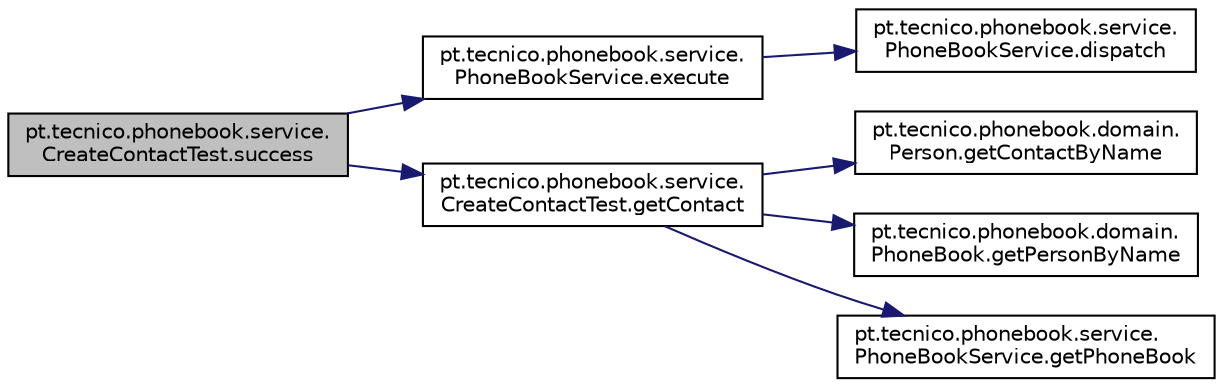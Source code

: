 digraph "pt.tecnico.phonebook.service.CreateContactTest.success"
{
  edge [fontname="Helvetica",fontsize="10",labelfontname="Helvetica",labelfontsize="10"];
  node [fontname="Helvetica",fontsize="10",shape=record];
  rankdir="LR";
  Node22 [label="pt.tecnico.phonebook.service.\lCreateContactTest.success",height=0.2,width=0.4,color="black", fillcolor="grey75", style="filled", fontcolor="black"];
  Node22 -> Node23 [color="midnightblue",fontsize="10",style="solid",fontname="Helvetica"];
  Node23 [label="pt.tecnico.phonebook.service.\lPhoneBookService.execute",height=0.2,width=0.4,color="black", fillcolor="white", style="filled",URL="$classpt_1_1tecnico_1_1phonebook_1_1service_1_1PhoneBookService.html#a3cf3e41a0be74d9b365c0856f8f63758"];
  Node23 -> Node24 [color="midnightblue",fontsize="10",style="solid",fontname="Helvetica"];
  Node24 [label="pt.tecnico.phonebook.service.\lPhoneBookService.dispatch",height=0.2,width=0.4,color="black", fillcolor="white", style="filled",URL="$classpt_1_1tecnico_1_1phonebook_1_1service_1_1PhoneBookService.html#a8a8073a4a0566524221f0f3fa5951376"];
  Node22 -> Node25 [color="midnightblue",fontsize="10",style="solid",fontname="Helvetica"];
  Node25 [label="pt.tecnico.phonebook.service.\lCreateContactTest.getContact",height=0.2,width=0.4,color="black", fillcolor="white", style="filled",URL="$classpt_1_1tecnico_1_1phonebook_1_1service_1_1CreateContactTest.html#a0288cb1b90905180deba8c17c43bfb92"];
  Node25 -> Node26 [color="midnightblue",fontsize="10",style="solid",fontname="Helvetica"];
  Node26 [label="pt.tecnico.phonebook.domain.\lPerson.getContactByName",height=0.2,width=0.4,color="black", fillcolor="white", style="filled",URL="$classpt_1_1tecnico_1_1phonebook_1_1domain_1_1Person.html#aa855ad0548be26ec1ff835a382919217"];
  Node25 -> Node27 [color="midnightblue",fontsize="10",style="solid",fontname="Helvetica"];
  Node27 [label="pt.tecnico.phonebook.domain.\lPhoneBook.getPersonByName",height=0.2,width=0.4,color="black", fillcolor="white", style="filled",URL="$classpt_1_1tecnico_1_1phonebook_1_1domain_1_1PhoneBook.html#ac605e9894944972f6a77a090193c9504"];
  Node25 -> Node28 [color="midnightblue",fontsize="10",style="solid",fontname="Helvetica"];
  Node28 [label="pt.tecnico.phonebook.service.\lPhoneBookService.getPhoneBook",height=0.2,width=0.4,color="black", fillcolor="white", style="filled",URL="$classpt_1_1tecnico_1_1phonebook_1_1service_1_1PhoneBookService.html#a8967ae0b6a20e0a7283d0a31d9f39d69"];
}
